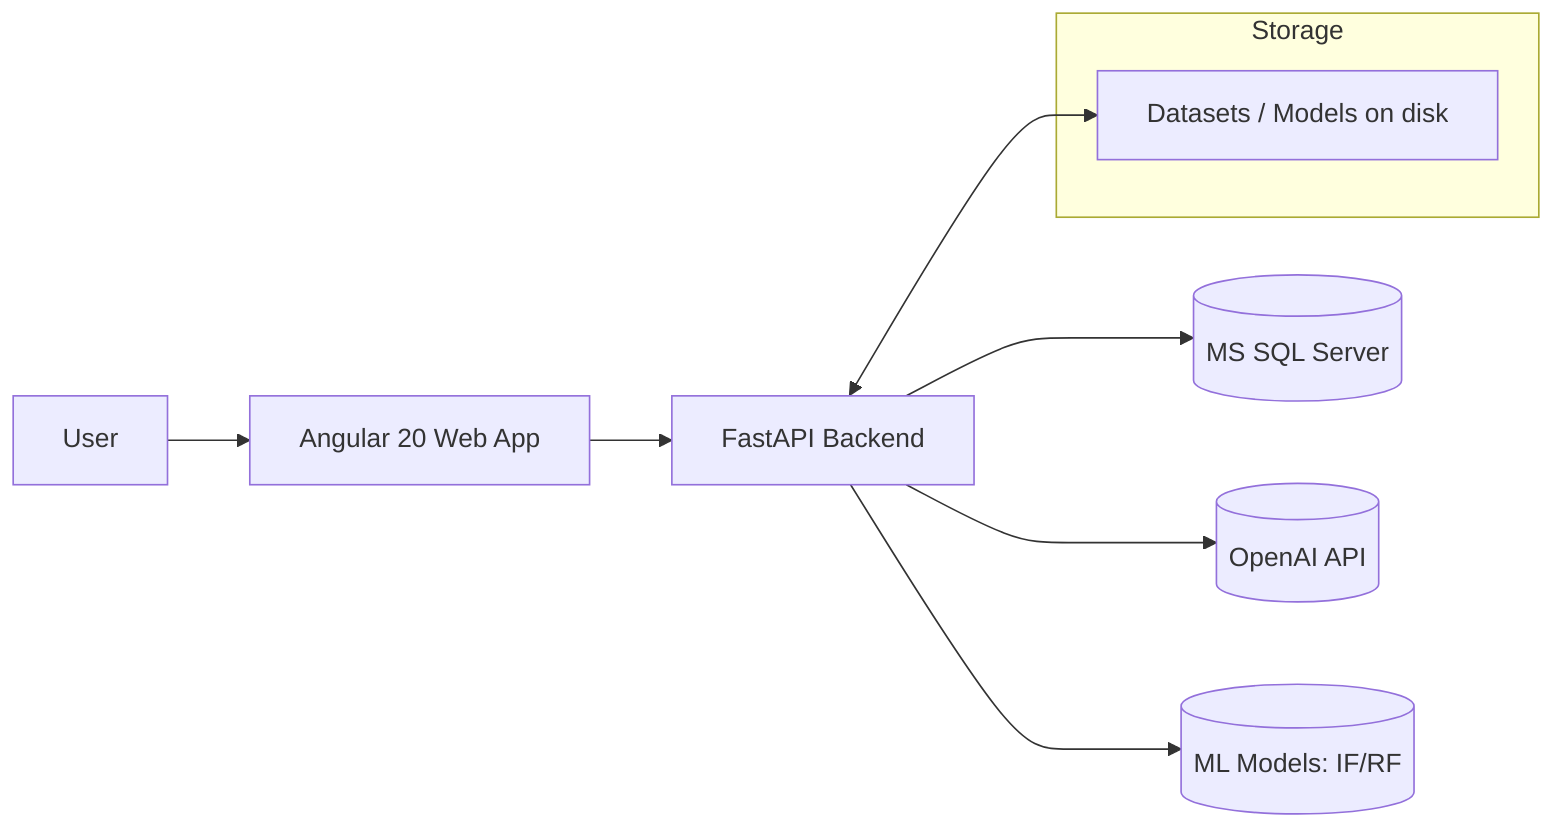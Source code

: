 %% High-level architecture
flowchart LR
  User[User] --> Web[Angular 20 Web App]
  Web --> API[FastAPI Backend]
  API --> DB[(MS SQL Server)]
  API --> LLM[(OpenAI API)]
  API --> Model[(ML Models: IF/RF)]
  subgraph Storage
    Files[Datasets / Models on disk]
  end
  API <--> Files